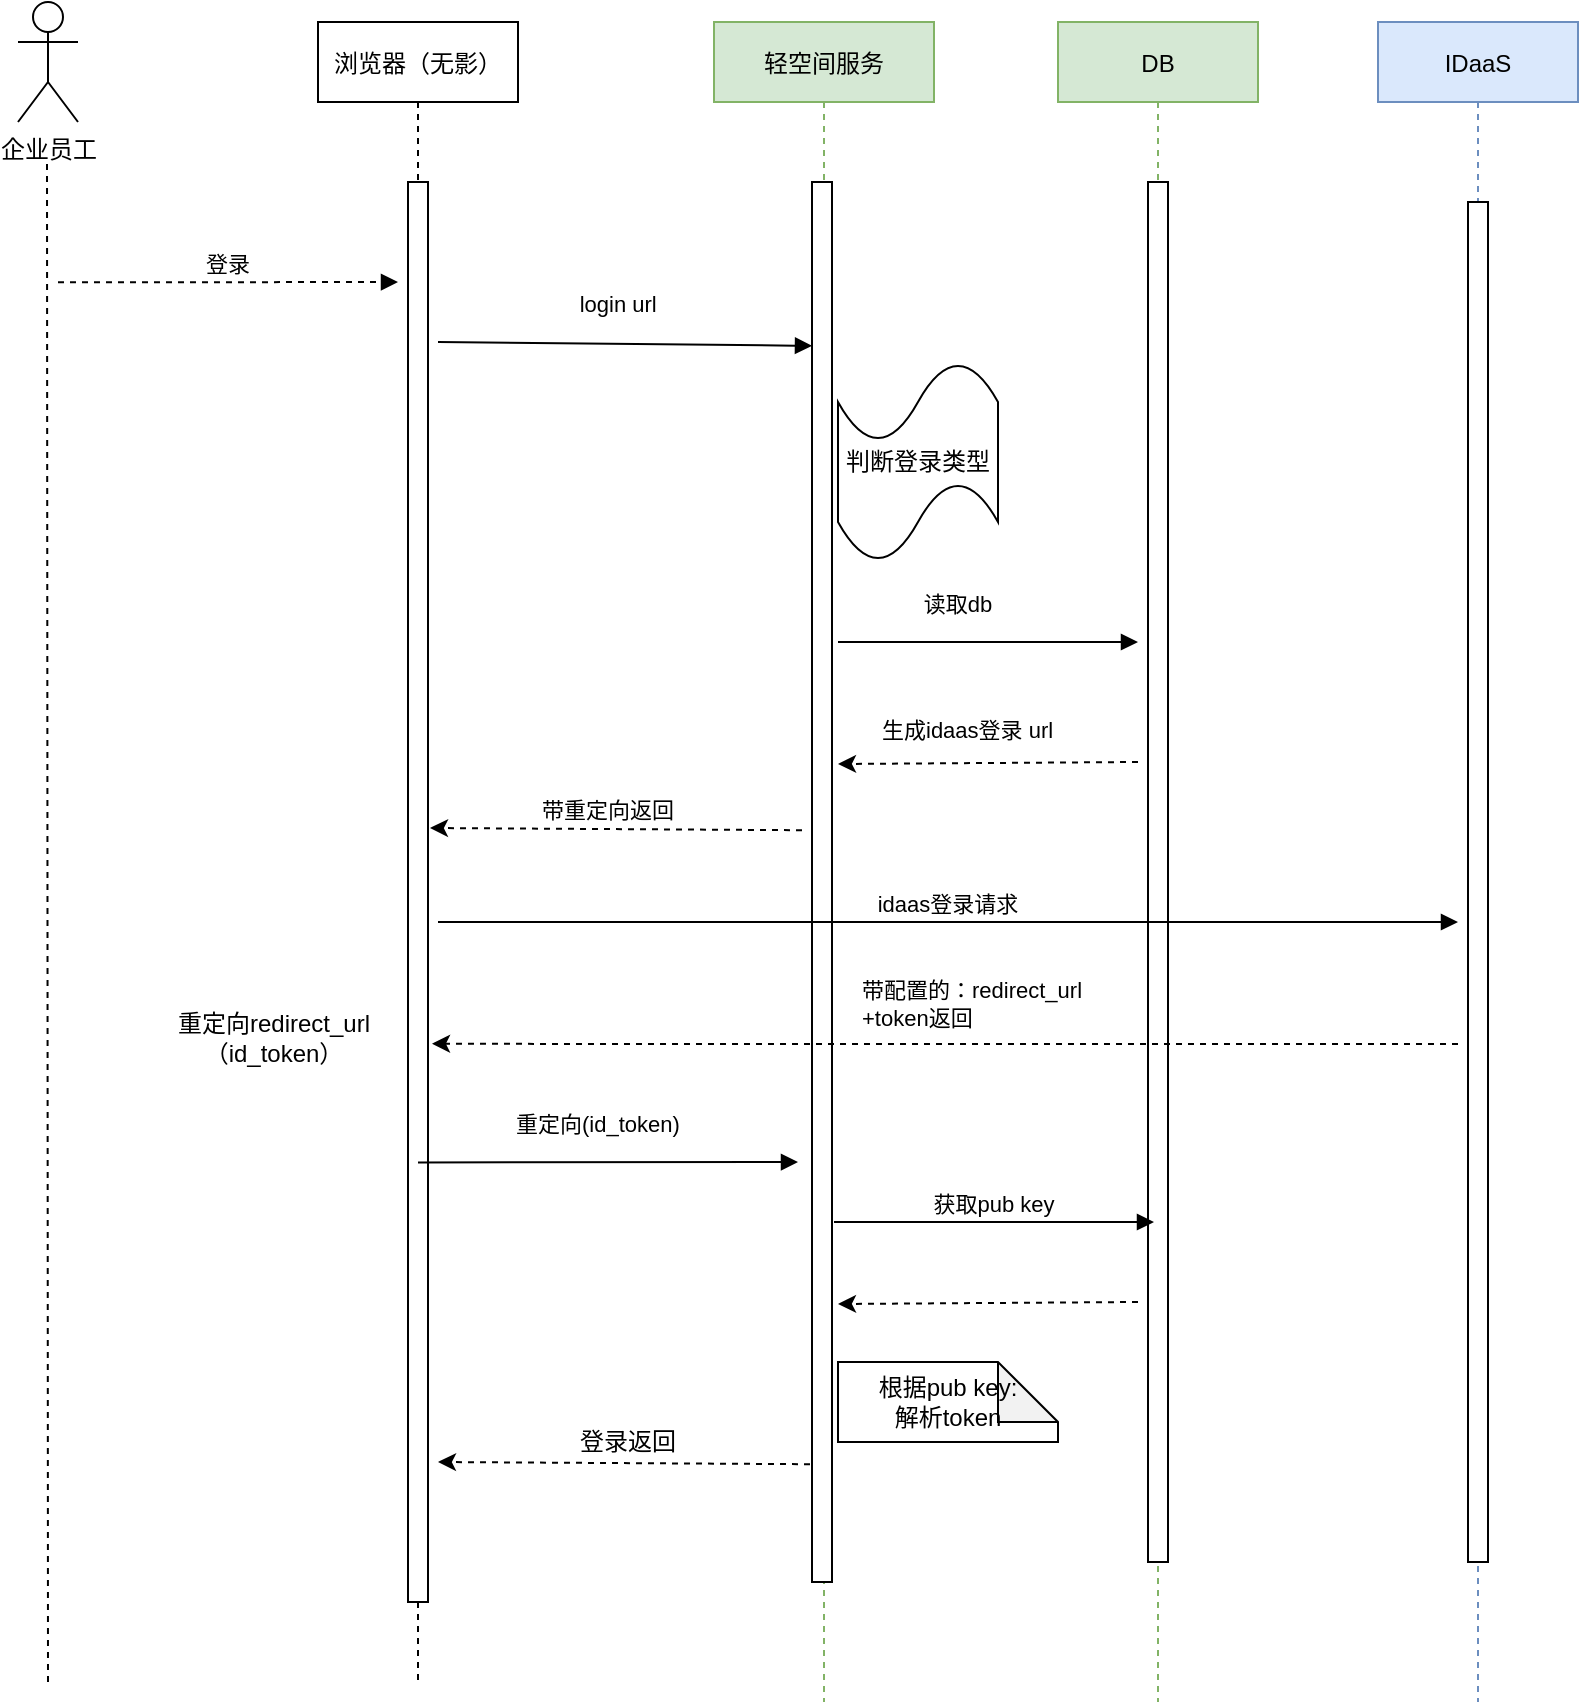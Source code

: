 <mxfile version="14.9.3" type="github">
  <diagram id="LR0RCxkH68ZpJCAaFkyw" name="Page-1">
    <mxGraphModel dx="2092" dy="841" grid="1" gridSize="10" guides="1" tooltips="1" connect="1" arrows="1" fold="1" page="1" pageScale="1" pageWidth="827" pageHeight="1169" math="0" shadow="0">
      <root>
        <mxCell id="0" />
        <mxCell id="1" parent="0" />
        <mxCell id="p_a_ilSG1iNqK-UMnlgY-5" value="轻空间服务" style="shape=umlLifeline;perimeter=lifelinePerimeter;container=1;collapsible=0;recursiveResize=0;rounded=0;shadow=0;strokeWidth=1;fillColor=#d5e8d4;strokeColor=#82b366;" vertex="1" parent="1">
          <mxGeometry x="298" y="80" width="110" height="840" as="geometry" />
        </mxCell>
        <mxCell id="p_a_ilSG1iNqK-UMnlgY-6" value="" style="points=[];perimeter=orthogonalPerimeter;rounded=0;shadow=0;strokeWidth=1;" vertex="1" parent="p_a_ilSG1iNqK-UMnlgY-5">
          <mxGeometry x="49" y="80" width="10" height="700" as="geometry" />
        </mxCell>
        <mxCell id="p_a_ilSG1iNqK-UMnlgY-7" value="DB" style="shape=umlLifeline;perimeter=lifelinePerimeter;container=1;collapsible=0;recursiveResize=0;rounded=0;shadow=0;strokeWidth=1;fillColor=#d5e8d4;strokeColor=#82b366;" vertex="1" parent="1">
          <mxGeometry x="470" y="80" width="100" height="840" as="geometry" />
        </mxCell>
        <mxCell id="p_a_ilSG1iNqK-UMnlgY-8" value="" style="points=[];perimeter=orthogonalPerimeter;rounded=0;shadow=0;strokeWidth=1;" vertex="1" parent="p_a_ilSG1iNqK-UMnlgY-7">
          <mxGeometry x="45" y="80" width="10" height="690" as="geometry" />
        </mxCell>
        <mxCell id="p_a_ilSG1iNqK-UMnlgY-14" value="login url" style="verticalAlign=bottom;endArrow=block;shadow=0;strokeWidth=1;entryX=0;entryY=0.117;entryDx=0;entryDy=0;entryPerimeter=0;" edge="1" parent="1" target="p_a_ilSG1iNqK-UMnlgY-6">
          <mxGeometry x="-0.039" y="11" relative="1" as="geometry">
            <mxPoint x="160" y="240.0" as="sourcePoint" />
            <mxPoint x="539.5" y="240.0" as="targetPoint" />
            <mxPoint as="offset" />
          </mxGeometry>
        </mxCell>
        <mxCell id="p_a_ilSG1iNqK-UMnlgY-15" value="IDaaS" style="shape=umlLifeline;perimeter=lifelinePerimeter;container=1;collapsible=0;recursiveResize=0;rounded=0;shadow=0;strokeWidth=1;fillColor=#dae8fc;strokeColor=#6c8ebf;" vertex="1" parent="1">
          <mxGeometry x="630" y="80" width="100" height="840" as="geometry" />
        </mxCell>
        <mxCell id="p_a_ilSG1iNqK-UMnlgY-16" value="" style="points=[];perimeter=orthogonalPerimeter;rounded=0;shadow=0;strokeWidth=1;" vertex="1" parent="p_a_ilSG1iNqK-UMnlgY-15">
          <mxGeometry x="45" y="90" width="10" height="680" as="geometry" />
        </mxCell>
        <mxCell id="p_a_ilSG1iNqK-UMnlgY-18" value="企业员工" style="shape=umlActor;verticalLabelPosition=bottom;verticalAlign=top;html=1;outlineConnect=0;" vertex="1" parent="1">
          <mxGeometry x="-50" y="70" width="30" height="60" as="geometry" />
        </mxCell>
        <mxCell id="p_a_ilSG1iNqK-UMnlgY-19" value="" style="endArrow=none;dashed=1;html=1;" edge="1" parent="1">
          <mxGeometry width="50" height="50" relative="1" as="geometry">
            <mxPoint x="-35" y="910" as="sourcePoint" />
            <mxPoint x="-35.5" y="150" as="targetPoint" />
          </mxGeometry>
        </mxCell>
        <mxCell id="p_a_ilSG1iNqK-UMnlgY-21" value="浏览器（无影）" style="shape=umlLifeline;perimeter=lifelinePerimeter;container=1;collapsible=0;recursiveResize=0;rounded=0;shadow=0;strokeWidth=1;" vertex="1" parent="1">
          <mxGeometry x="100" y="80" width="100" height="830" as="geometry" />
        </mxCell>
        <mxCell id="p_a_ilSG1iNqK-UMnlgY-22" value="" style="points=[];perimeter=orthogonalPerimeter;rounded=0;shadow=0;strokeWidth=1;" vertex="1" parent="p_a_ilSG1iNqK-UMnlgY-21">
          <mxGeometry x="45" y="80" width="10" height="710" as="geometry" />
        </mxCell>
        <mxCell id="p_a_ilSG1iNqK-UMnlgY-10" value="登录" style="verticalAlign=bottom;endArrow=block;shadow=0;strokeWidth=1;dashed=1;" edge="1" parent="p_a_ilSG1iNqK-UMnlgY-21">
          <mxGeometry relative="1" as="geometry">
            <mxPoint x="-130" y="130.17" as="sourcePoint" />
            <mxPoint x="40" y="130" as="targetPoint" />
          </mxGeometry>
        </mxCell>
        <mxCell id="p_a_ilSG1iNqK-UMnlgY-23" value="读取db" style="verticalAlign=bottom;endArrow=block;shadow=0;strokeWidth=1;" edge="1" parent="1">
          <mxGeometry x="-0.2" y="10" relative="1" as="geometry">
            <mxPoint x="360" y="390.0" as="sourcePoint" />
            <mxPoint x="510" y="390" as="targetPoint" />
            <mxPoint as="offset" />
          </mxGeometry>
        </mxCell>
        <mxCell id="p_a_ilSG1iNqK-UMnlgY-25" value="" style="endArrow=classic;html=1;dashed=1;" edge="1" parent="1">
          <mxGeometry width="50" height="50" relative="1" as="geometry">
            <mxPoint x="510" y="450" as="sourcePoint" />
            <mxPoint x="360" y="451" as="targetPoint" />
          </mxGeometry>
        </mxCell>
        <mxCell id="p_a_ilSG1iNqK-UMnlgY-26" value="idaas登录请求" style="verticalAlign=bottom;endArrow=block;shadow=0;strokeWidth=1;" edge="1" parent="1">
          <mxGeometry relative="1" as="geometry">
            <mxPoint x="160" y="530" as="sourcePoint" />
            <mxPoint x="670" y="530" as="targetPoint" />
          </mxGeometry>
        </mxCell>
        <mxCell id="p_a_ilSG1iNqK-UMnlgY-28" value="重定向redirect_url（id_token）" style="text;html=1;strokeColor=none;fillColor=none;align=center;verticalAlign=middle;whiteSpace=wrap;rounded=0;" vertex="1" parent="1">
          <mxGeometry x="23" y="585" width="110" height="5" as="geometry" />
        </mxCell>
        <mxCell id="p_a_ilSG1iNqK-UMnlgY-29" value="重定向(id_token)" style="verticalAlign=bottom;endArrow=block;shadow=0;strokeWidth=1;" edge="1" parent="1">
          <mxGeometry x="-0.052" y="10" relative="1" as="geometry">
            <mxPoint x="150" y="650.21" as="sourcePoint" />
            <mxPoint x="340" y="650" as="targetPoint" />
            <mxPoint as="offset" />
          </mxGeometry>
        </mxCell>
        <mxCell id="p_a_ilSG1iNqK-UMnlgY-31" value="登录返回" style="text;html=1;strokeColor=none;fillColor=none;align=center;verticalAlign=middle;whiteSpace=wrap;rounded=0;" vertex="1" parent="1">
          <mxGeometry x="220" y="780" width="70" height="20" as="geometry" />
        </mxCell>
        <mxCell id="p_a_ilSG1iNqK-UMnlgY-32" value="获取pub key" style="verticalAlign=bottom;endArrow=block;shadow=0;strokeWidth=1;" edge="1" parent="1">
          <mxGeometry relative="1" as="geometry">
            <mxPoint x="358" y="680.0" as="sourcePoint" />
            <mxPoint x="518" y="680" as="targetPoint" />
          </mxGeometry>
        </mxCell>
        <mxCell id="p_a_ilSG1iNqK-UMnlgY-33" value="" style="endArrow=classic;html=1;dashed=1;" edge="1" parent="1">
          <mxGeometry width="50" height="50" relative="1" as="geometry">
            <mxPoint x="510" y="720" as="sourcePoint" />
            <mxPoint x="360" y="721" as="targetPoint" />
          </mxGeometry>
        </mxCell>
        <mxCell id="p_a_ilSG1iNqK-UMnlgY-34" value="根据pub key:&lt;br&gt;解析token" style="shape=note;whiteSpace=wrap;html=1;backgroundOutline=1;darkOpacity=0.05;" vertex="1" parent="1">
          <mxGeometry x="360" y="750" width="110" height="40" as="geometry" />
        </mxCell>
        <mxCell id="p_a_ilSG1iNqK-UMnlgY-39" value="判断登录类型" style="shape=tape;whiteSpace=wrap;html=1;" vertex="1" parent="1">
          <mxGeometry x="360" y="250" width="80" height="100" as="geometry" />
        </mxCell>
        <mxCell id="p_a_ilSG1iNqK-UMnlgY-40" value="&lt;span style=&quot;color: rgb(0 , 0 , 0) ; font-family: &amp;#34;helvetica&amp;#34; ; font-size: 11px ; font-style: normal ; font-weight: 400 ; letter-spacing: normal ; text-align: center ; text-indent: 0px ; text-transform: none ; word-spacing: 0px ; background-color: rgb(255 , 255 , 255) ; display: inline ; float: none&quot;&gt;生成idaas登录 url&lt;/span&gt;" style="text;whiteSpace=wrap;html=1;" vertex="1" parent="1">
          <mxGeometry x="380" y="420" width="130" height="30" as="geometry" />
        </mxCell>
        <mxCell id="p_a_ilSG1iNqK-UMnlgY-41" value="" style="endArrow=classic;html=1;dashed=1;exitX=-0.5;exitY=0.463;exitDx=0;exitDy=0;exitPerimeter=0;" edge="1" parent="1" source="p_a_ilSG1iNqK-UMnlgY-6">
          <mxGeometry width="50" height="50" relative="1" as="geometry">
            <mxPoint x="340" y="480" as="sourcePoint" />
            <mxPoint x="156" y="483" as="targetPoint" />
          </mxGeometry>
        </mxCell>
        <mxCell id="p_a_ilSG1iNqK-UMnlgY-42" value="&lt;div style=&quot;text-align: center&quot;&gt;&lt;font face=&quot;helvetica&quot;&gt;&lt;span style=&quot;font-size: 11px ; background-color: rgb(255 , 255 , 255)&quot;&gt;带重定向返回&lt;/span&gt;&lt;/font&gt;&lt;/div&gt;" style="text;whiteSpace=wrap;html=1;" vertex="1" parent="1">
          <mxGeometry x="210" y="460" width="90" height="30" as="geometry" />
        </mxCell>
        <mxCell id="p_a_ilSG1iNqK-UMnlgY-43" value="" style="endArrow=classic;html=1;dashed=1;entryX=1.2;entryY=0.597;entryDx=0;entryDy=0;entryPerimeter=0;" edge="1" parent="1">
          <mxGeometry width="50" height="50" relative="1" as="geometry">
            <mxPoint x="670" y="591" as="sourcePoint" />
            <mxPoint x="157" y="590.87" as="targetPoint" />
            <Array as="points">
              <mxPoint x="250" y="591" />
            </Array>
          </mxGeometry>
        </mxCell>
        <mxCell id="p_a_ilSG1iNqK-UMnlgY-44" value="&lt;span style=&quot;color: rgb(0 , 0 , 0) ; font-family: &amp;#34;helvetica&amp;#34; ; font-size: 11px ; font-style: normal ; font-weight: 400 ; letter-spacing: normal ; text-align: center ; text-indent: 0px ; text-transform: none ; word-spacing: 0px ; background-color: rgb(255 , 255 , 255) ; display: inline ; float: none&quot;&gt;带配置的：redirect_url&lt;br&gt;+token返回&lt;/span&gt;" style="text;whiteSpace=wrap;html=1;" vertex="1" parent="1">
          <mxGeometry x="370" y="550" width="150" height="30" as="geometry" />
        </mxCell>
        <mxCell id="p_a_ilSG1iNqK-UMnlgY-45" value="" style="endArrow=classic;html=1;dashed=1;exitX=-0.5;exitY=0.463;exitDx=0;exitDy=0;exitPerimeter=0;" edge="1" parent="1">
          <mxGeometry width="50" height="50" relative="1" as="geometry">
            <mxPoint x="346" y="801.1" as="sourcePoint" />
            <mxPoint x="160" y="800" as="targetPoint" />
          </mxGeometry>
        </mxCell>
      </root>
    </mxGraphModel>
  </diagram>
</mxfile>
